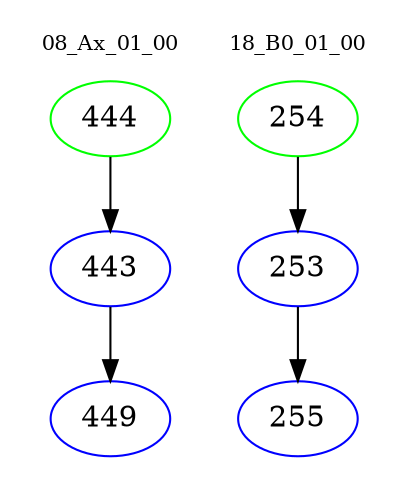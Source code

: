 digraph{
subgraph cluster_0 {
color = white
label = "08_Ax_01_00";
fontsize=10;
T0_444 [label="444", color="green"]
T0_444 -> T0_443 [color="black"]
T0_443 [label="443", color="blue"]
T0_443 -> T0_449 [color="black"]
T0_449 [label="449", color="blue"]
}
subgraph cluster_1 {
color = white
label = "18_B0_01_00";
fontsize=10;
T1_254 [label="254", color="green"]
T1_254 -> T1_253 [color="black"]
T1_253 [label="253", color="blue"]
T1_253 -> T1_255 [color="black"]
T1_255 [label="255", color="blue"]
}
}

